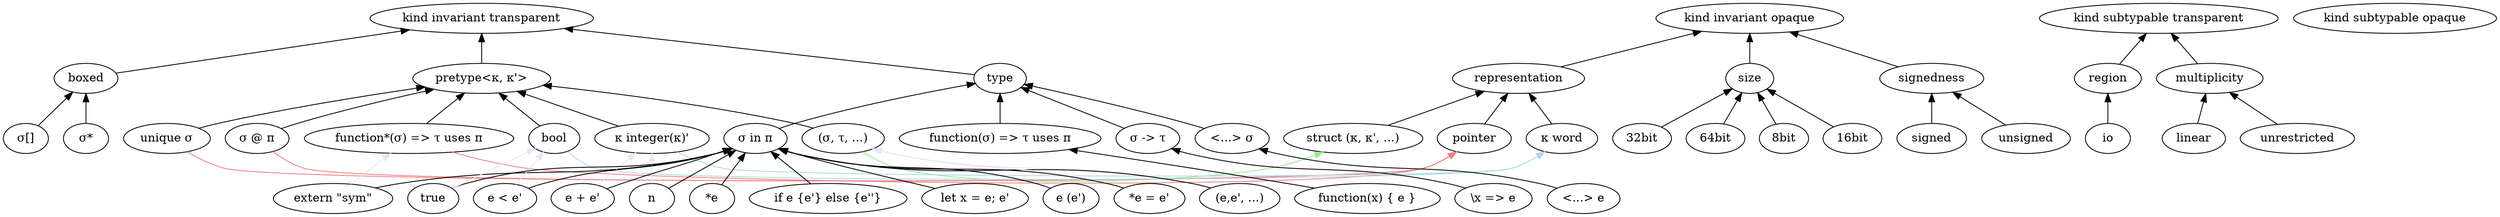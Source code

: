 digraph aith {
    // basic visualization of type system
    rankdir="BT"
    
    {
        // sorts
        rank=same
        kindInvTrans[label="kind invariant transparent"]
        kindInvOpa[label="kind invariant opaque"]
        kindSubTrans[label="kind subtypable transparent"]
        kindSubOpa[label="kind subtypable opaque"]
    }

    {
        // kinds
        rank=same
        type[label="type"]
        region
        pretype[label="pretype<κ, κ'>"]
        boxed[label="boxed"]
        representation
        size
        signedness
        multiplicity
    }

    type -> kindInvTrans
    region -> kindSubTrans
    pretype -> kindInvTrans
    boxed -> kindInvTrans
    pointerRep -> representation
    structRep -> representation
    wordRep -> representation
    byte -> size
    short -> size
    int -> size
    long -> size
    signed -> signedness
    unsigned -> signedness
    representation -> kindInvOpa
    size -> kindInvOpa
    signedness -> kindInvOpa
    multiplicity -> kindSubTrans

    {
        // types
        rank=same
        inline[label="σ -> τ"]
        poly[label="<...> σ"]
        functionPointer[label="function*(σ) => τ uses π"]
        functionLiteralType[label="function(σ) => τ uses π"]
        tuple[label="(σ, τ, ...)"]
        effect[label="σ in π"]
        unique[label="unique σ"]
        shared[label="σ @ π"]
        pointer[label="σ*"]
        array[label="σ[]"]
        number[label="κ integer(κ)'"]
        boolean[label="bool"]
        world[label="io"]
        pointerRep[label="pointer"]
        structRep[label="struct (κ, κ', ...)"]
        wordRep[label="κ word"]
        byte [label="8bit"]
        short [label="16bit"]
        int [label="32bit"]
        long [label="64bit"]
        signed
        unsigned
        linear
        unrestricted
    }

    inline -> type
    poly -> type
    functionPointer -> pretype
    functionPointer -> pointerRep [color=lightcoral]
    functionLiteralType -> type
    tuple -> pretype
    tuple -> structRep[color=lightgreen]
    effect -> type
    unique -> pretype
    unique -> pointerRep[color=lightcoral]
    shared -> pretype
    shared -> pointerRep[color=lightcoral]
    pointer -> boxed
    array -> boxed
    number -> pretype
    number -> wordRep[color=lightblue]
    boolean -> pretype
    boolean -> wordRep[color=lightblue]
    world -> region
    linear -> multiplicity
    unrestricted -> multiplicity

    {
        // terms
        rank=same
        let[label="let x = e; e'"]
        extern[label="extern \"sym\""]
        app[label="e (e')"]
        tupleIntro[label="(e,e', ...)"]
        read[label="*e"]
        write[label="*e = e'"]
        num[label="n"]
        arith[label="e + e'"]
        relate[label="e < e'"]
        true
        if[label="if e {e'} else {e''}"]

        functionLiteral[label="function(x) { e }"]
        inlineAbstraction[label="\\x => e"]
        polyIntroduction[label="<...> e"]
    }
    


    let -> effect
    extern -> effect
    extern -> functionPointer[color=lavender]
    app -> effect
    tupleIntro -> effect
    tupleIntro -> tuple [color=lavender]
    read -> effect
    write -> effect
    write -> tuple[color=lavender]
    num -> effect
    num -> number[color=lavender]
    arith -> effect
    arith -> number[color=lavender]
    relate -> effect
    relate -> boolean[color=lavender]
    true -> effect
    true -> boolean[color=lavender]
    if -> effect

    functionLiteral -> functionLiteralType
    inlineAbstraction -> inline
    polyIntroduction -> poly
}
